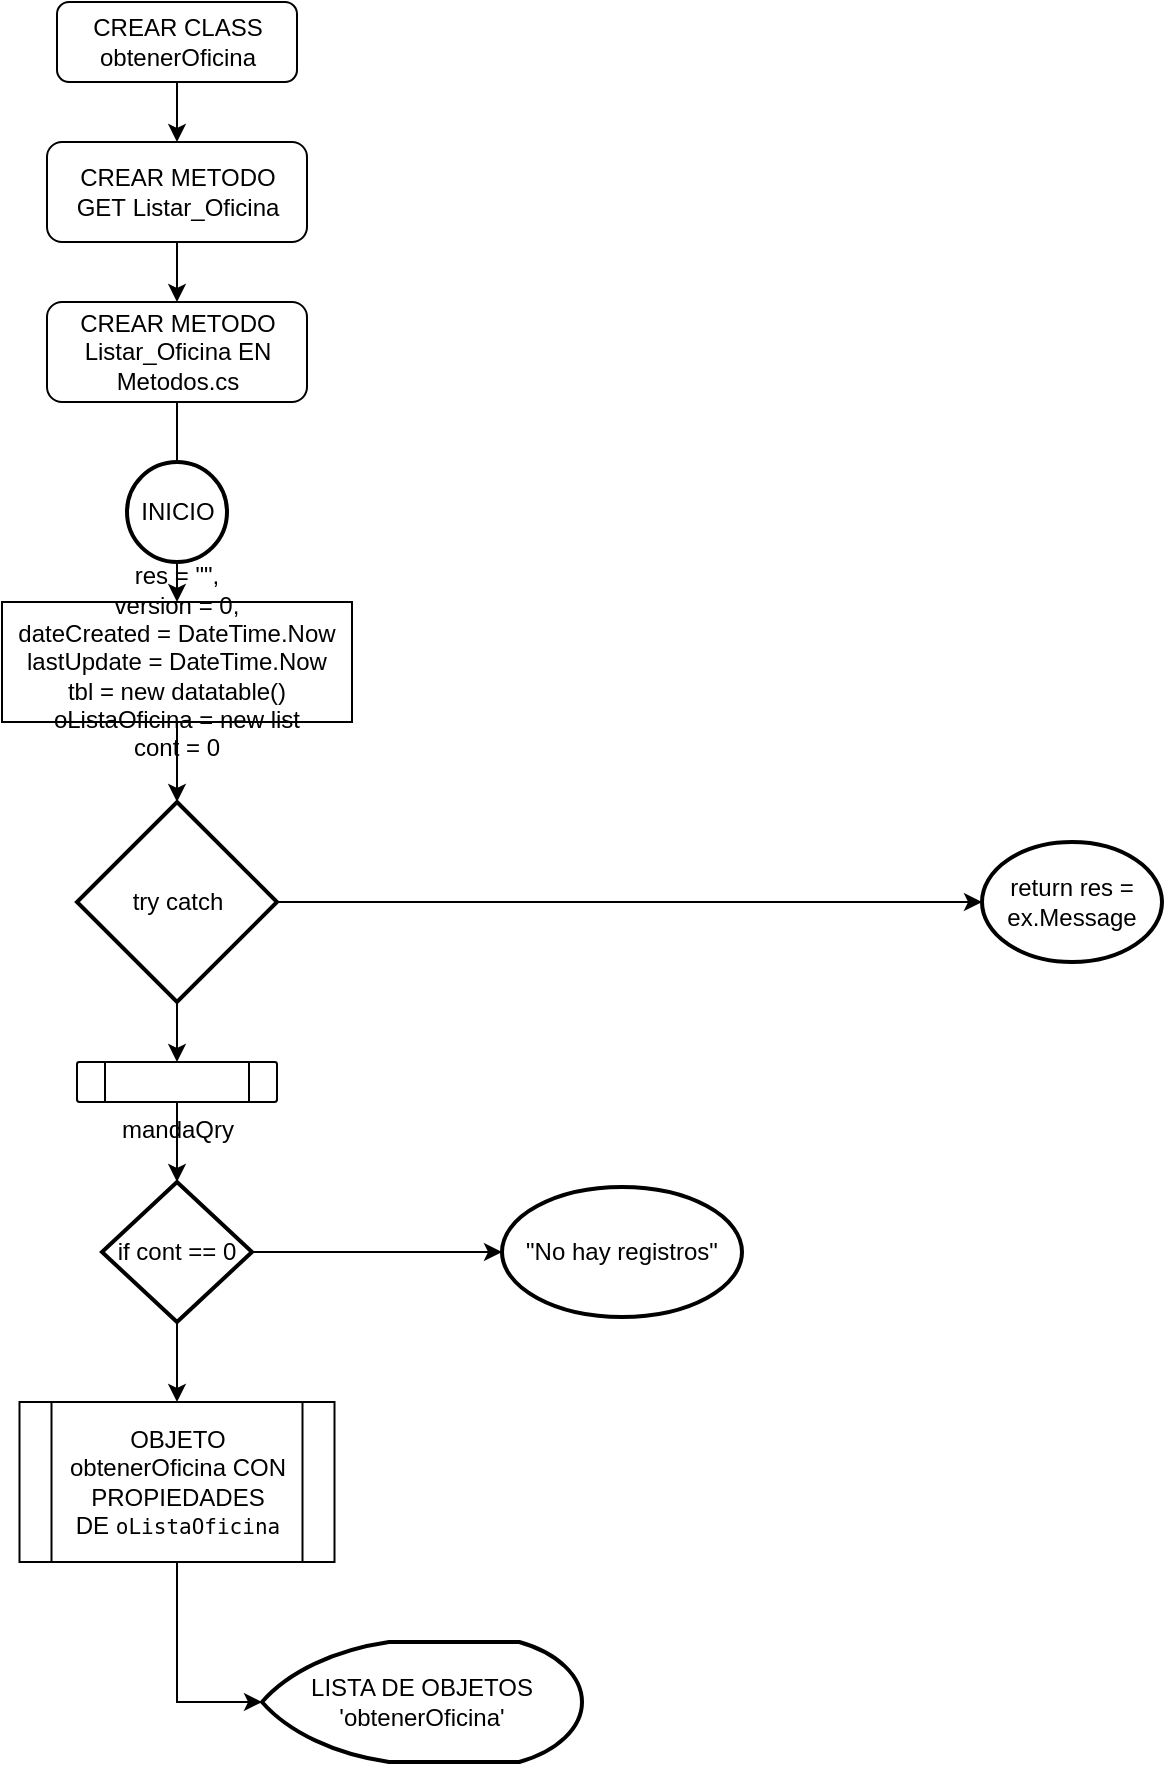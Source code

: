 <mxfile version="22.1.18" type="github">
  <diagram id="C5RBs43oDa-KdzZeNtuy" name="Page-1">
    <mxGraphModel dx="2243" dy="1470" grid="1" gridSize="10" guides="1" tooltips="1" connect="1" arrows="1" fold="1" page="1" pageScale="1" pageWidth="827" pageHeight="1169" math="0" shadow="0">
      <root>
        <mxCell id="WIyWlLk6GJQsqaUBKTNV-0" />
        <mxCell id="WIyWlLk6GJQsqaUBKTNV-1" parent="WIyWlLk6GJQsqaUBKTNV-0" />
        <mxCell id="A8aaO5XEcD7DzYSxxQDj-0" style="edgeStyle=orthogonalEdgeStyle;rounded=0;orthogonalLoop=1;jettySize=auto;html=1;exitX=0.5;exitY=1;exitDx=0;exitDy=0;entryX=0.5;entryY=0;entryDx=0;entryDy=0;" edge="1" parent="WIyWlLk6GJQsqaUBKTNV-1" source="A8aaO5XEcD7DzYSxxQDj-1" target="A8aaO5XEcD7DzYSxxQDj-3">
          <mxGeometry relative="1" as="geometry" />
        </mxCell>
        <mxCell id="A8aaO5XEcD7DzYSxxQDj-1" value="CREAR CLASS obtenerOficina" style="rounded=1;whiteSpace=wrap;html=1;fontSize=12;glass=0;strokeWidth=1;shadow=0;" vertex="1" parent="WIyWlLk6GJQsqaUBKTNV-1">
          <mxGeometry x="67.5" width="120" height="40" as="geometry" />
        </mxCell>
        <mxCell id="A8aaO5XEcD7DzYSxxQDj-2" style="edgeStyle=orthogonalEdgeStyle;rounded=0;orthogonalLoop=1;jettySize=auto;html=1;exitX=0.5;exitY=1;exitDx=0;exitDy=0;entryX=0.5;entryY=0;entryDx=0;entryDy=0;" edge="1" parent="WIyWlLk6GJQsqaUBKTNV-1" source="A8aaO5XEcD7DzYSxxQDj-3" target="A8aaO5XEcD7DzYSxxQDj-5">
          <mxGeometry relative="1" as="geometry" />
        </mxCell>
        <mxCell id="A8aaO5XEcD7DzYSxxQDj-3" value="CREAR METODO GET&amp;nbsp;Listar_Oficina" style="rounded=1;whiteSpace=wrap;html=1;" vertex="1" parent="WIyWlLk6GJQsqaUBKTNV-1">
          <mxGeometry x="62.5" y="70" width="130" height="50" as="geometry" />
        </mxCell>
        <mxCell id="A8aaO5XEcD7DzYSxxQDj-4" value="" style="edgeStyle=orthogonalEdgeStyle;rounded=0;orthogonalLoop=1;jettySize=auto;html=1;" edge="1" parent="WIyWlLk6GJQsqaUBKTNV-1" source="A8aaO5XEcD7DzYSxxQDj-5" target="A8aaO5XEcD7DzYSxxQDj-8">
          <mxGeometry relative="1" as="geometry" />
        </mxCell>
        <mxCell id="A8aaO5XEcD7DzYSxxQDj-5" value="CREAR METODO Listar_Oficina EN Metodos.cs" style="rounded=1;whiteSpace=wrap;html=1;" vertex="1" parent="WIyWlLk6GJQsqaUBKTNV-1">
          <mxGeometry x="62.5" y="150" width="130" height="50" as="geometry" />
        </mxCell>
        <mxCell id="A8aaO5XEcD7DzYSxxQDj-6" value="INICIO" style="strokeWidth=2;html=1;shape=mxgraph.flowchart.start_2;whiteSpace=wrap;" vertex="1" parent="WIyWlLk6GJQsqaUBKTNV-1">
          <mxGeometry x="102.5" y="230" width="50" height="50" as="geometry" />
        </mxCell>
        <mxCell id="A8aaO5XEcD7DzYSxxQDj-7" value="" style="edgeStyle=orthogonalEdgeStyle;rounded=0;orthogonalLoop=1;jettySize=auto;html=1;" edge="1" parent="WIyWlLk6GJQsqaUBKTNV-1" source="A8aaO5XEcD7DzYSxxQDj-8" target="A8aaO5XEcD7DzYSxxQDj-10">
          <mxGeometry relative="1" as="geometry" />
        </mxCell>
        <mxCell id="A8aaO5XEcD7DzYSxxQDj-8" value="res = &quot;&quot;,&lt;br&gt;version = 0,&lt;br&gt;dateCreated = DateTime.Now&lt;br&gt;lastUpdate = DateTime.Now&lt;br&gt;tbl = new datatable()&lt;br&gt;oListaOficina = new list&lt;br&gt;cont = 0" style="rounded=0;whiteSpace=wrap;html=1;" vertex="1" parent="WIyWlLk6GJQsqaUBKTNV-1">
          <mxGeometry x="40" y="300" width="175" height="60" as="geometry" />
        </mxCell>
        <mxCell id="A8aaO5XEcD7DzYSxxQDj-9" style="edgeStyle=orthogonalEdgeStyle;rounded=0;orthogonalLoop=1;jettySize=auto;html=1;exitX=0.5;exitY=1;exitDx=0;exitDy=0;exitPerimeter=0;entryX=0.5;entryY=0;entryDx=0;entryDy=0;" edge="1" parent="WIyWlLk6GJQsqaUBKTNV-1" source="A8aaO5XEcD7DzYSxxQDj-10" target="A8aaO5XEcD7DzYSxxQDj-26">
          <mxGeometry relative="1" as="geometry" />
        </mxCell>
        <mxCell id="A8aaO5XEcD7DzYSxxQDj-10" value="try catch" style="strokeWidth=2;html=1;shape=mxgraph.flowchart.decision;whiteSpace=wrap;" vertex="1" parent="WIyWlLk6GJQsqaUBKTNV-1">
          <mxGeometry x="77.5" y="400" width="100" height="100" as="geometry" />
        </mxCell>
        <mxCell id="A8aaO5XEcD7DzYSxxQDj-22" value="LISTA DE OBJETOS &#39;obtenerOficina&#39;" style="strokeWidth=2;html=1;shape=mxgraph.flowchart.display;whiteSpace=wrap;" vertex="1" parent="WIyWlLk6GJQsqaUBKTNV-1">
          <mxGeometry x="170" y="820" width="160" height="60" as="geometry" />
        </mxCell>
        <mxCell id="A8aaO5XEcD7DzYSxxQDj-26" value="mandaQry" style="verticalLabelPosition=bottom;verticalAlign=top;html=1;shape=process;whiteSpace=wrap;rounded=1;size=0.14;arcSize=6;" vertex="1" parent="WIyWlLk6GJQsqaUBKTNV-1">
          <mxGeometry x="77.5" y="530" width="100" height="20" as="geometry" />
        </mxCell>
        <mxCell id="A8aaO5XEcD7DzYSxxQDj-27" style="edgeStyle=orthogonalEdgeStyle;rounded=0;orthogonalLoop=1;jettySize=auto;html=1;entryX=0.5;entryY=0;entryDx=0;entryDy=0;entryPerimeter=0;" edge="1" parent="WIyWlLk6GJQsqaUBKTNV-1" source="A8aaO5XEcD7DzYSxxQDj-26" target="A8aaO5XEcD7DzYSxxQDj-29">
          <mxGeometry relative="1" as="geometry">
            <mxPoint x="127.57" y="619.98" as="targetPoint" />
          </mxGeometry>
        </mxCell>
        <mxCell id="A8aaO5XEcD7DzYSxxQDj-28" style="edgeStyle=orthogonalEdgeStyle;rounded=0;orthogonalLoop=1;jettySize=auto;html=1;exitX=0.5;exitY=1;exitDx=0;exitDy=0;exitPerimeter=0;entryX=0.5;entryY=0;entryDx=0;entryDy=0;" edge="1" parent="WIyWlLk6GJQsqaUBKTNV-1" source="A8aaO5XEcD7DzYSxxQDj-29" target="A8aaO5XEcD7DzYSxxQDj-34">
          <mxGeometry relative="1" as="geometry">
            <mxPoint x="128.75" y="680" as="targetPoint" />
          </mxGeometry>
        </mxCell>
        <mxCell id="A8aaO5XEcD7DzYSxxQDj-29" value="if cont == 0" style="strokeWidth=2;html=1;shape=mxgraph.flowchart.decision;whiteSpace=wrap;" vertex="1" parent="WIyWlLk6GJQsqaUBKTNV-1">
          <mxGeometry x="90" y="590" width="75" height="70" as="geometry" />
        </mxCell>
        <mxCell id="A8aaO5XEcD7DzYSxxQDj-30" value="&quot;No hay registros&quot;" style="strokeWidth=2;html=1;shape=mxgraph.flowchart.start_1;whiteSpace=wrap;" vertex="1" parent="WIyWlLk6GJQsqaUBKTNV-1">
          <mxGeometry x="290" y="592.5" width="120" height="65" as="geometry" />
        </mxCell>
        <mxCell id="A8aaO5XEcD7DzYSxxQDj-32" style="edgeStyle=orthogonalEdgeStyle;rounded=0;orthogonalLoop=1;jettySize=auto;html=1;exitX=1;exitY=0.5;exitDx=0;exitDy=0;exitPerimeter=0;entryX=0;entryY=0.5;entryDx=0;entryDy=0;entryPerimeter=0;" edge="1" parent="WIyWlLk6GJQsqaUBKTNV-1" source="A8aaO5XEcD7DzYSxxQDj-29" target="A8aaO5XEcD7DzYSxxQDj-30">
          <mxGeometry relative="1" as="geometry" />
        </mxCell>
        <mxCell id="A8aaO5XEcD7DzYSxxQDj-33" value="" style="edgeStyle=orthogonalEdgeStyle;rounded=0;orthogonalLoop=1;jettySize=auto;html=1;exitX=1;exitY=0.5;exitDx=0;exitDy=0;exitPerimeter=0;" edge="1" parent="WIyWlLk6GJQsqaUBKTNV-1" source="A8aaO5XEcD7DzYSxxQDj-10" target="A8aaO5XEcD7DzYSxxQDj-11">
          <mxGeometry relative="1" as="geometry">
            <mxPoint x="178" y="450" as="sourcePoint" />
            <mxPoint x="520" y="450" as="targetPoint" />
          </mxGeometry>
        </mxCell>
        <mxCell id="A8aaO5XEcD7DzYSxxQDj-11" value="return res = ex.Message" style="strokeWidth=2;html=1;shape=mxgraph.flowchart.start_1;whiteSpace=wrap;" vertex="1" parent="WIyWlLk6GJQsqaUBKTNV-1">
          <mxGeometry x="530" y="420" width="90" height="60" as="geometry" />
        </mxCell>
        <mxCell id="A8aaO5XEcD7DzYSxxQDj-34" value="OBJETO obtenerOficina CON PROPIEDADES DE&amp;nbsp;&lt;code style=&quot;border: 0px solid rgb(57, 62, 64); box-sizing: border-box; --tw-border-spacing-x: 0; --tw-border-spacing-y: 0; --tw-translate-x: 0; --tw-translate-y: 0; --tw-rotate: 0; --tw-skew-x: 0; --tw-skew-y: 0; --tw-scale-x: 1; --tw-scale-y: 1; --tw-pan-x: ; --tw-pan-y: ; --tw-pinch-zoom: ; --tw-scroll-snap-strictness: proximity; --tw-gradient-from-position: ; --tw-gradient-via-position: ; --tw-gradient-to-position: ; --tw-ordinal: ; --tw-slashed-zero: ; --tw-numeric-figure: ; --tw-numeric-spacing: ; --tw-numeric-fraction: ; --tw-ring-inset: ; --tw-ring-offset-width: 0px; --tw-ring-offset-color: #fff; --tw-ring-color: rgba(69,89,164,.5); --tw-ring-offset-shadow: 0 0 transparent; --tw-ring-shadow: 0 0 transparent; --tw-shadow: 0 0 transparent; --tw-shadow-colored: 0 0 transparent; --tw-blur: ; --tw-brightness: ; --tw-contrast: ; --tw-grayscale: ; --tw-hue-rotate: ; --tw-invert: ; --tw-saturate: ; --tw-sepia: ; --tw-drop-shadow: ; --tw-backdrop-blur: ; --tw-backdrop-brightness: ; --tw-backdrop-contrast: ; --tw-backdrop-grayscale: ; --tw-backdrop-hue-rotate: ; --tw-backdrop-invert: ; --tw-backdrop-opacity: ; --tw-backdrop-saturate: ; --tw-backdrop-sepia: ; --darkreader-bg--tw-ring-offset-width: 0px; --darkreader-bg--tw-ring-offset-color: #181a1b; --darkreader-bg--tw-ring-color: rgba(55, 71, 131, 0.5); --darkreader-bg--tw-ring-offset-shadow: 0 0 transparent; --darkreader-bg--tw-ring-shadow: 0 0 transparent; --darkreader-bg--tw-shadow: 0 0 transparent; font-size: 0.875em; color: var(--darkreader-text--tw-prose-code); font-family: &amp;quot;Söhne Mono&amp;quot;, Monaco, &amp;quot;Andale Mono&amp;quot;, &amp;quot;Ubuntu Mono&amp;quot;, monospace !important;&quot;&gt;oListaOficina&lt;/code&gt;" style="shape=process;whiteSpace=wrap;html=1;backgroundOutline=1;" vertex="1" parent="WIyWlLk6GJQsqaUBKTNV-1">
          <mxGeometry x="48.75" y="700" width="157.5" height="80" as="geometry" />
        </mxCell>
        <mxCell id="A8aaO5XEcD7DzYSxxQDj-35" style="edgeStyle=orthogonalEdgeStyle;rounded=0;orthogonalLoop=1;jettySize=auto;html=1;exitX=0.5;exitY=1;exitDx=0;exitDy=0;entryX=0;entryY=0.5;entryDx=0;entryDy=0;entryPerimeter=0;" edge="1" parent="WIyWlLk6GJQsqaUBKTNV-1" source="A8aaO5XEcD7DzYSxxQDj-34" target="A8aaO5XEcD7DzYSxxQDj-22">
          <mxGeometry relative="1" as="geometry" />
        </mxCell>
      </root>
    </mxGraphModel>
  </diagram>
</mxfile>
